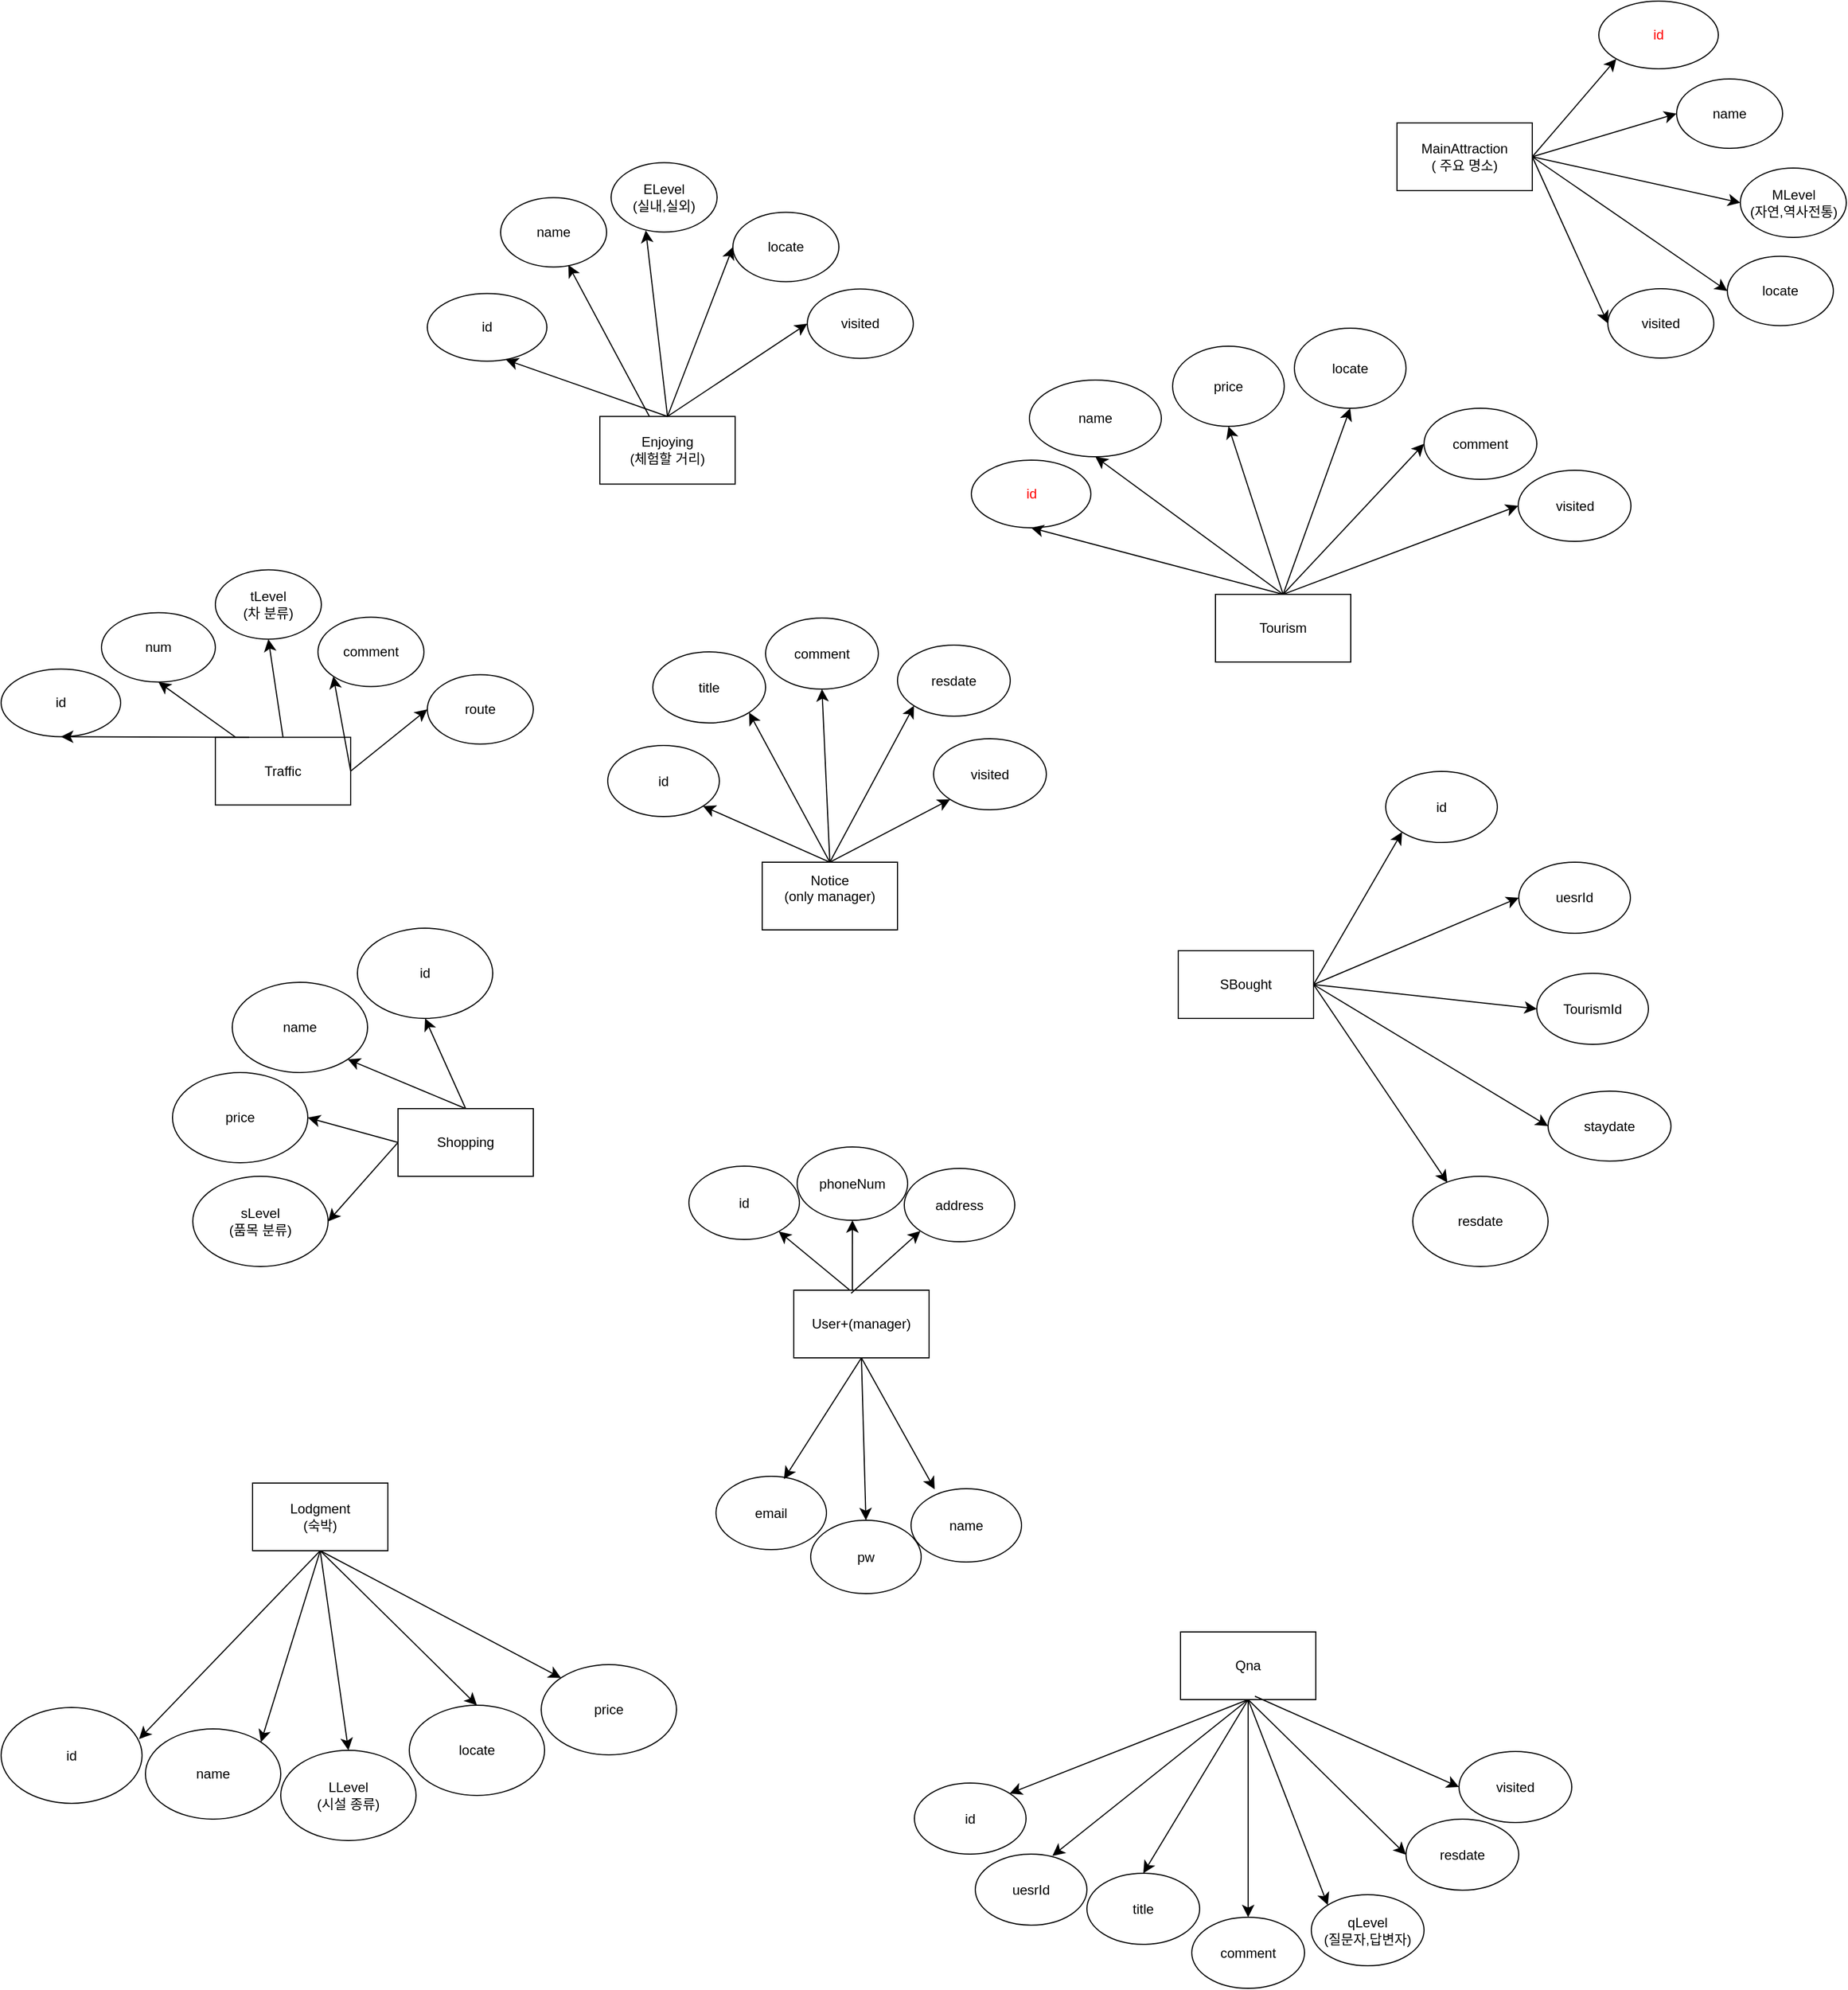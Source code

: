 <mxfile version="24.2.5" type="device">
  <diagram name="페이지-1" id="Rc6oxng_f0L8kg2wAB6o">
    <mxGraphModel dx="1797" dy="2281" grid="0" gridSize="10" guides="1" tooltips="1" connect="1" arrows="1" fold="1" page="0" pageScale="1" pageWidth="827" pageHeight="1169" math="0" shadow="0">
      <root>
        <mxCell id="0" />
        <mxCell id="1" parent="0" />
        <mxCell id="S25MgAnCojjL08_6ieTA-5" value="Qna" style="rounded=0;whiteSpace=wrap;html=1;" parent="1" vertex="1">
          <mxGeometry x="543" y="592" width="120" height="60" as="geometry" />
        </mxCell>
        <mxCell id="S25MgAnCojjL08_6ieTA-6" value="User+(manager)" style="rounded=0;whiteSpace=wrap;html=1;" parent="1" vertex="1">
          <mxGeometry x="200" y="289" width="120" height="60" as="geometry" />
        </mxCell>
        <mxCell id="S25MgAnCojjL08_6ieTA-7" value="&#xa;&lt;span style=&quot;color: rgb(0, 0, 0); font-family: Helvetica; font-size: 12px; font-style: normal; font-variant-ligatures: normal; font-variant-caps: normal; font-weight: 400; letter-spacing: normal; orphans: 2; text-align: center; text-indent: 0px; text-transform: none; widows: 2; word-spacing: 0px; -webkit-text-stroke-width: 0px; white-space: normal; background-color: rgb(255, 255, 255); text-decoration-thickness: initial; text-decoration-style: initial; text-decoration-color: initial; display: inline !important; float: none;&quot;&gt;Notice&lt;/span&gt;&lt;div style=&quot;forced-color-adjust: none; color: rgb(0, 0, 0); font-family: Helvetica; font-size: 12px; font-style: normal; font-variant-ligatures: normal; font-variant-caps: normal; font-weight: 400; letter-spacing: normal; orphans: 2; text-align: center; text-indent: 0px; text-transform: none; widows: 2; word-spacing: 0px; -webkit-text-stroke-width: 0px; white-space: normal; background-color: rgb(255, 255, 255); text-decoration-thickness: initial; text-decoration-style: initial; text-decoration-color: initial;&quot;&gt;(only manager)&lt;/div&gt;&#xa;&#xa;" style="rounded=0;whiteSpace=wrap;html=1;" parent="1" vertex="1">
          <mxGeometry x="172" y="-90.5" width="120" height="60" as="geometry" />
        </mxCell>
        <mxCell id="S25MgAnCojjL08_6ieTA-11" value="MainAttraction&lt;div&gt;( 주요 명소)&lt;/div&gt;" style="rounded=0;whiteSpace=wrap;html=1;" parent="1" vertex="1">
          <mxGeometry x="735" y="-746" width="120" height="60" as="geometry" />
        </mxCell>
        <mxCell id="S25MgAnCojjL08_6ieTA-12" value="Enjoying&lt;div&gt;(체험할 거리)&lt;/div&gt;" style="rounded=0;whiteSpace=wrap;html=1;" parent="1" vertex="1">
          <mxGeometry x="28" y="-485.75" width="120" height="60" as="geometry" />
        </mxCell>
        <mxCell id="S25MgAnCojjL08_6ieTA-13" value="Lodgment&lt;div&gt;(숙박)&lt;/div&gt;" style="rounded=0;whiteSpace=wrap;html=1;" parent="1" vertex="1">
          <mxGeometry x="-280" y="460" width="120" height="60" as="geometry" />
        </mxCell>
        <mxCell id="S25MgAnCojjL08_6ieTA-15" value="Traffic" style="rounded=0;whiteSpace=wrap;html=1;" parent="1" vertex="1">
          <mxGeometry x="-313" y="-201.25" width="120" height="60" as="geometry" />
        </mxCell>
        <mxCell id="S25MgAnCojjL08_6ieTA-16" value="Tourism" style="rounded=0;whiteSpace=wrap;html=1;" parent="1" vertex="1">
          <mxGeometry x="574" y="-328" width="120" height="60" as="geometry" />
        </mxCell>
        <mxCell id="S25MgAnCojjL08_6ieTA-17" value="Shopping" style="rounded=0;whiteSpace=wrap;html=1;" parent="1" vertex="1">
          <mxGeometry x="-151" y="128" width="120" height="60" as="geometry" />
        </mxCell>
        <mxCell id="S25MgAnCojjL08_6ieTA-18" value="email" style="ellipse;whiteSpace=wrap;html=1;" parent="1" vertex="1">
          <mxGeometry x="131" y="454" width="98" height="65" as="geometry" />
        </mxCell>
        <mxCell id="S25MgAnCojjL08_6ieTA-19" value="pw" style="ellipse;whiteSpace=wrap;html=1;" parent="1" vertex="1">
          <mxGeometry x="215" y="493" width="98" height="65" as="geometry" />
        </mxCell>
        <mxCell id="S25MgAnCojjL08_6ieTA-20" value="name" style="ellipse;whiteSpace=wrap;html=1;" parent="1" vertex="1">
          <mxGeometry x="304" y="465" width="98" height="65" as="geometry" />
        </mxCell>
        <mxCell id="S25MgAnCojjL08_6ieTA-21" value="address" style="ellipse;whiteSpace=wrap;html=1;" parent="1" vertex="1">
          <mxGeometry x="298" y="181" width="98" height="65" as="geometry" />
        </mxCell>
        <mxCell id="S25MgAnCojjL08_6ieTA-22" value="id" style="ellipse;whiteSpace=wrap;html=1;" parent="1" vertex="1">
          <mxGeometry x="107" y="179" width="98" height="65" as="geometry" />
        </mxCell>
        <mxCell id="S25MgAnCojjL08_6ieTA-23" value="phoneNum" style="ellipse;whiteSpace=wrap;html=1;" parent="1" vertex="1">
          <mxGeometry x="203" y="162" width="98" height="65" as="geometry" />
        </mxCell>
        <mxCell id="S25MgAnCojjL08_6ieTA-24" value="" style="endArrow=classic;html=1;rounded=0;fontSize=12;startSize=8;endSize=8;curved=1;exitX=0.411;exitY=-0.006;exitDx=0;exitDy=0;exitPerimeter=0;" parent="1" source="S25MgAnCojjL08_6ieTA-6" target="S25MgAnCojjL08_6ieTA-22" edge="1">
          <mxGeometry width="50" height="50" relative="1" as="geometry">
            <mxPoint x="234" y="326" as="sourcePoint" />
            <mxPoint x="284" y="276" as="targetPoint" />
          </mxGeometry>
        </mxCell>
        <mxCell id="S25MgAnCojjL08_6ieTA-25" value="" style="endArrow=classic;html=1;rounded=0;fontSize=12;startSize=8;endSize=8;curved=1;exitX=0.433;exitY=0;exitDx=0;exitDy=0;exitPerimeter=0;entryX=0.5;entryY=1;entryDx=0;entryDy=0;" parent="1" source="S25MgAnCojjL08_6ieTA-6" target="S25MgAnCojjL08_6ieTA-23" edge="1">
          <mxGeometry width="50" height="50" relative="1" as="geometry">
            <mxPoint x="263.93" y="279.93" as="sourcePoint" />
            <mxPoint x="204.93" y="233.93" as="targetPoint" />
          </mxGeometry>
        </mxCell>
        <mxCell id="S25MgAnCojjL08_6ieTA-26" value="" style="endArrow=classic;html=1;rounded=0;fontSize=12;startSize=8;endSize=8;curved=1;exitX=0.424;exitY=0.046;exitDx=0;exitDy=0;exitPerimeter=0;entryX=0;entryY=1;entryDx=0;entryDy=0;" parent="1" source="S25MgAnCojjL08_6ieTA-6" target="S25MgAnCojjL08_6ieTA-21" edge="1">
          <mxGeometry width="50" height="50" relative="1" as="geometry">
            <mxPoint x="279.04" y="289" as="sourcePoint" />
            <mxPoint x="281.04" y="234" as="targetPoint" />
          </mxGeometry>
        </mxCell>
        <mxCell id="S25MgAnCojjL08_6ieTA-27" value="" style="endArrow=classic;html=1;rounded=0;fontSize=12;startSize=8;endSize=8;curved=1;exitX=0.5;exitY=1;exitDx=0;exitDy=0;entryX=0.615;entryY=0.038;entryDx=0;entryDy=0;entryPerimeter=0;" parent="1" source="S25MgAnCojjL08_6ieTA-6" target="S25MgAnCojjL08_6ieTA-18" edge="1">
          <mxGeometry width="50" height="50" relative="1" as="geometry">
            <mxPoint x="277.25" y="424.2" as="sourcePoint" />
            <mxPoint x="215.25" y="372.2" as="targetPoint" />
          </mxGeometry>
        </mxCell>
        <mxCell id="S25MgAnCojjL08_6ieTA-28" value="" style="endArrow=classic;html=1;rounded=0;fontSize=12;startSize=8;endSize=8;curved=1;exitX=0.5;exitY=1;exitDx=0;exitDy=0;entryX=0.5;entryY=0;entryDx=0;entryDy=0;" parent="1" source="S25MgAnCojjL08_6ieTA-6" target="S25MgAnCojjL08_6ieTA-19" edge="1">
          <mxGeometry width="50" height="50" relative="1" as="geometry">
            <mxPoint x="297.73" y="349" as="sourcePoint" />
            <mxPoint x="228.73" y="456" as="targetPoint" />
          </mxGeometry>
        </mxCell>
        <mxCell id="S25MgAnCojjL08_6ieTA-29" value="" style="endArrow=classic;html=1;rounded=0;fontSize=12;startSize=8;endSize=8;curved=1;exitX=0.5;exitY=1;exitDx=0;exitDy=0;entryX=0.214;entryY=0.008;entryDx=0;entryDy=0;entryPerimeter=0;" parent="1" source="S25MgAnCojjL08_6ieTA-6" target="S25MgAnCojjL08_6ieTA-20" edge="1">
          <mxGeometry width="50" height="50" relative="1" as="geometry">
            <mxPoint x="291" y="349" as="sourcePoint" />
            <mxPoint x="295" y="493" as="targetPoint" />
          </mxGeometry>
        </mxCell>
        <mxCell id="S25MgAnCojjL08_6ieTA-30" value="id" style="ellipse;whiteSpace=wrap;html=1;" parent="1" vertex="1">
          <mxGeometry x="-187" y="-32" width="120" height="80" as="geometry" />
        </mxCell>
        <mxCell id="S25MgAnCojjL08_6ieTA-31" value="name" style="ellipse;whiteSpace=wrap;html=1;" parent="1" vertex="1">
          <mxGeometry x="-298" y="16" width="120" height="80" as="geometry" />
        </mxCell>
        <mxCell id="S25MgAnCojjL08_6ieTA-32" value="price" style="ellipse;whiteSpace=wrap;html=1;" parent="1" vertex="1">
          <mxGeometry x="-351" y="96" width="120" height="80" as="geometry" />
        </mxCell>
        <mxCell id="S25MgAnCojjL08_6ieTA-33" value="sLevel&lt;div&gt;(품목 분류)&lt;/div&gt;" style="ellipse;whiteSpace=wrap;html=1;" parent="1" vertex="1">
          <mxGeometry x="-333" y="188" width="120" height="80" as="geometry" />
        </mxCell>
        <mxCell id="S25MgAnCojjL08_6ieTA-34" value="" style="endArrow=classic;html=1;rounded=0;fontSize=12;startSize=8;endSize=8;curved=1;entryX=1;entryY=1;entryDx=0;entryDy=0;exitX=0.5;exitY=0;exitDx=0;exitDy=0;" parent="1" source="S25MgAnCojjL08_6ieTA-17" target="S25MgAnCojjL08_6ieTA-31" edge="1">
          <mxGeometry width="50" height="50" relative="1" as="geometry">
            <mxPoint x="-103" y="125" as="sourcePoint" />
            <mxPoint x="-148" y="216" as="targetPoint" />
          </mxGeometry>
        </mxCell>
        <mxCell id="S25MgAnCojjL08_6ieTA-35" value="" style="endArrow=classic;html=1;rounded=0;fontSize=12;startSize=8;endSize=8;curved=1;exitX=0;exitY=0.5;exitDx=0;exitDy=0;entryX=1;entryY=0.5;entryDx=0;entryDy=0;" parent="1" source="S25MgAnCojjL08_6ieTA-17" target="S25MgAnCojjL08_6ieTA-32" edge="1">
          <mxGeometry width="50" height="50" relative="1" as="geometry">
            <mxPoint x="-124" y="336" as="sourcePoint" />
            <mxPoint x="-187" y="284" as="targetPoint" />
          </mxGeometry>
        </mxCell>
        <mxCell id="S25MgAnCojjL08_6ieTA-37" value="" style="endArrow=classic;html=1;rounded=0;fontSize=12;startSize=8;endSize=8;curved=1;exitX=0;exitY=0.5;exitDx=0;exitDy=0;entryX=1;entryY=0.5;entryDx=0;entryDy=0;" parent="1" source="S25MgAnCojjL08_6ieTA-17" target="S25MgAnCojjL08_6ieTA-33" edge="1">
          <mxGeometry width="50" height="50" relative="1" as="geometry">
            <mxPoint x="-134" y="382" as="sourcePoint" />
            <mxPoint x="-197" y="330" as="targetPoint" />
          </mxGeometry>
        </mxCell>
        <mxCell id="S25MgAnCojjL08_6ieTA-38" value="" style="endArrow=classic;html=1;rounded=0;fontSize=12;startSize=8;endSize=8;curved=1;entryX=0.5;entryY=1;entryDx=0;entryDy=0;exitX=0.5;exitY=0;exitDx=0;exitDy=0;" parent="1" source="S25MgAnCojjL08_6ieTA-17" target="S25MgAnCojjL08_6ieTA-30" edge="1">
          <mxGeometry width="50" height="50" relative="1" as="geometry">
            <mxPoint x="-72" y="121" as="sourcePoint" />
            <mxPoint x="-148" y="216" as="targetPoint" />
          </mxGeometry>
        </mxCell>
        <mxCell id="S25MgAnCojjL08_6ieTA-74" value="id" style="ellipse;whiteSpace=wrap;html=1;" parent="1" vertex="1">
          <mxGeometry x="-503" y="-261.75" width="106" height="60" as="geometry" />
        </mxCell>
        <mxCell id="S25MgAnCojjL08_6ieTA-77" value="num" style="ellipse;whiteSpace=wrap;html=1;" parent="1" vertex="1">
          <mxGeometry x="-414" y="-311.75" width="101" height="61.5" as="geometry" />
        </mxCell>
        <mxCell id="S25MgAnCojjL08_6ieTA-78" value="tLevel&lt;div&gt;(차 분류)&lt;/div&gt;" style="ellipse;whiteSpace=wrap;html=1;" parent="1" vertex="1">
          <mxGeometry x="-313" y="-349.75" width="94" height="61.5" as="geometry" />
        </mxCell>
        <mxCell id="S25MgAnCojjL08_6ieTA-79" value="" style="endArrow=classic;html=1;rounded=0;fontSize=12;startSize=8;endSize=8;curved=1;entryX=0.5;entryY=1;entryDx=0;entryDy=0;exitX=0.25;exitY=0;exitDx=0;exitDy=0;" parent="1" source="S25MgAnCojjL08_6ieTA-15" target="S25MgAnCojjL08_6ieTA-74" edge="1">
          <mxGeometry width="50" height="50" relative="1" as="geometry">
            <mxPoint x="-402" y="-101.25" as="sourcePoint" />
            <mxPoint x="-352" y="-151.25" as="targetPoint" />
          </mxGeometry>
        </mxCell>
        <mxCell id="S25MgAnCojjL08_6ieTA-80" value="" style="endArrow=classic;html=1;rounded=0;fontSize=12;startSize=8;endSize=8;curved=1;entryX=0.5;entryY=1;entryDx=0;entryDy=0;" parent="1" source="S25MgAnCojjL08_6ieTA-15" target="S25MgAnCojjL08_6ieTA-77" edge="1">
          <mxGeometry width="50" height="50" relative="1" as="geometry">
            <mxPoint x="19" y="-207.25" as="sourcePoint" />
            <mxPoint x="-81" y="-241.25" as="targetPoint" />
          </mxGeometry>
        </mxCell>
        <mxCell id="S25MgAnCojjL08_6ieTA-81" value="" style="endArrow=classic;html=1;rounded=0;fontSize=12;startSize=8;endSize=8;curved=1;entryX=0.5;entryY=1;entryDx=0;entryDy=0;exitX=0.5;exitY=0;exitDx=0;exitDy=0;" parent="1" source="S25MgAnCojjL08_6ieTA-15" target="S25MgAnCojjL08_6ieTA-78" edge="1">
          <mxGeometry width="50" height="50" relative="1" as="geometry">
            <mxPoint x="-118.21" y="-182.25" as="sourcePoint" />
            <mxPoint x="-129.21" y="-222.25" as="targetPoint" />
          </mxGeometry>
        </mxCell>
        <mxCell id="S25MgAnCojjL08_6ieTA-82" value="comment" style="ellipse;whiteSpace=wrap;html=1;" parent="1" vertex="1">
          <mxGeometry x="-222" y="-307.75" width="94" height="61.5" as="geometry" />
        </mxCell>
        <mxCell id="S25MgAnCojjL08_6ieTA-83" value="route" style="ellipse;whiteSpace=wrap;html=1;" parent="1" vertex="1">
          <mxGeometry x="-125" y="-256.75" width="94" height="61.5" as="geometry" />
        </mxCell>
        <mxCell id="S25MgAnCojjL08_6ieTA-84" value="" style="endArrow=classic;html=1;rounded=0;fontSize=12;startSize=8;endSize=8;curved=1;entryX=0;entryY=1;entryDx=0;entryDy=0;exitX=1;exitY=0.5;exitDx=0;exitDy=0;" parent="1" source="S25MgAnCojjL08_6ieTA-15" target="S25MgAnCojjL08_6ieTA-82" edge="1">
          <mxGeometry width="50" height="50" relative="1" as="geometry">
            <mxPoint x="-186" y="-85.25" as="sourcePoint" />
            <mxPoint x="-104" y="-121.25" as="targetPoint" />
          </mxGeometry>
        </mxCell>
        <mxCell id="S25MgAnCojjL08_6ieTA-85" value="" style="endArrow=classic;html=1;rounded=0;fontSize=12;startSize=8;endSize=8;curved=1;entryX=0;entryY=0.5;entryDx=0;entryDy=0;exitX=1;exitY=0.5;exitDx=0;exitDy=0;" parent="1" source="S25MgAnCojjL08_6ieTA-15" target="S25MgAnCojjL08_6ieTA-83" edge="1">
          <mxGeometry width="50" height="50" relative="1" as="geometry">
            <mxPoint x="-186" y="-37.25" as="sourcePoint" />
            <mxPoint x="-104" y="-73.25" as="targetPoint" />
          </mxGeometry>
        </mxCell>
        <mxCell id="S25MgAnCojjL08_6ieTA-89" style="edgeStyle=none;curved=1;rounded=0;orthogonalLoop=1;jettySize=auto;html=1;entryX=1;entryY=0.5;entryDx=0;entryDy=0;fontSize=12;startSize=8;endSize=8;" parent="1" source="S25MgAnCojjL08_6ieTA-6" target="S25MgAnCojjL08_6ieTA-6" edge="1">
          <mxGeometry relative="1" as="geometry" />
        </mxCell>
        <mxCell id="S25MgAnCojjL08_6ieTA-100" value="title" style="ellipse;whiteSpace=wrap;html=1;" parent="1" vertex="1">
          <mxGeometry x="460" y="806" width="100" height="63" as="geometry" />
        </mxCell>
        <mxCell id="S25MgAnCojjL08_6ieTA-102" value="id" style="ellipse;whiteSpace=wrap;html=1;" parent="1" vertex="1">
          <mxGeometry x="307" y="726" width="99" height="63" as="geometry" />
        </mxCell>
        <mxCell id="S25MgAnCojjL08_6ieTA-103" value="comment" style="ellipse;whiteSpace=wrap;html=1;" parent="1" vertex="1">
          <mxGeometry x="553" y="845" width="100" height="63" as="geometry" />
        </mxCell>
        <mxCell id="S25MgAnCojjL08_6ieTA-104" value="qLevel&lt;div&gt;(질문자,답변자)&lt;/div&gt;" style="ellipse;whiteSpace=wrap;html=1;" parent="1" vertex="1">
          <mxGeometry x="659" y="825" width="100" height="63" as="geometry" />
        </mxCell>
        <mxCell id="S25MgAnCojjL08_6ieTA-105" value="resdate" style="ellipse;whiteSpace=wrap;html=1;" parent="1" vertex="1">
          <mxGeometry x="743" y="758" width="100" height="63" as="geometry" />
        </mxCell>
        <mxCell id="S25MgAnCojjL08_6ieTA-106" value="visited" style="ellipse;whiteSpace=wrap;html=1;" parent="1" vertex="1">
          <mxGeometry x="790" y="698" width="100" height="63" as="geometry" />
        </mxCell>
        <mxCell id="S25MgAnCojjL08_6ieTA-111" value="name" style="ellipse;whiteSpace=wrap;html=1;" parent="1" vertex="1">
          <mxGeometry x="-375" y="678" width="120" height="80" as="geometry" />
        </mxCell>
        <mxCell id="S25MgAnCojjL08_6ieTA-112" value="LLevel&lt;div&gt;(시설 종류)&lt;/div&gt;" style="ellipse;whiteSpace=wrap;html=1;" parent="1" vertex="1">
          <mxGeometry x="-255" y="697" width="120" height="80" as="geometry" />
        </mxCell>
        <mxCell id="S25MgAnCojjL08_6ieTA-113" value="locate" style="ellipse;whiteSpace=wrap;html=1;" parent="1" vertex="1">
          <mxGeometry x="-141" y="657" width="120" height="80" as="geometry" />
        </mxCell>
        <mxCell id="S25MgAnCojjL08_6ieTA-114" value="id" style="ellipse;whiteSpace=wrap;html=1;" parent="1" vertex="1">
          <mxGeometry x="-503" y="659" width="125" height="85" as="geometry" />
        </mxCell>
        <mxCell id="S25MgAnCojjL08_6ieTA-131" value="" style="endArrow=classic;html=1;rounded=0;fontSize=12;startSize=8;endSize=8;curved=1;exitX=0.5;exitY=1;exitDx=0;exitDy=0;entryX=0.979;entryY=0.329;entryDx=0;entryDy=0;entryPerimeter=0;" parent="1" source="S25MgAnCojjL08_6ieTA-13" target="S25MgAnCojjL08_6ieTA-114" edge="1">
          <mxGeometry width="50" height="50" relative="1" as="geometry">
            <mxPoint x="-389" y="470" as="sourcePoint" />
            <mxPoint x="-339" y="420" as="targetPoint" />
          </mxGeometry>
        </mxCell>
        <mxCell id="S25MgAnCojjL08_6ieTA-132" value="" style="endArrow=classic;html=1;rounded=0;fontSize=12;startSize=8;endSize=8;curved=1;exitX=0.5;exitY=1;exitDx=0;exitDy=0;entryX=1;entryY=0;entryDx=0;entryDy=0;" parent="1" source="S25MgAnCojjL08_6ieTA-13" target="S25MgAnCojjL08_6ieTA-111" edge="1">
          <mxGeometry width="50" height="50" relative="1" as="geometry">
            <mxPoint x="-217.19" y="547.04" as="sourcePoint" />
            <mxPoint x="-349.19" y="594.04" as="targetPoint" />
          </mxGeometry>
        </mxCell>
        <mxCell id="S25MgAnCojjL08_6ieTA-133" value="" style="endArrow=classic;html=1;rounded=0;fontSize=12;startSize=8;endSize=8;curved=1;exitX=0.5;exitY=1;exitDx=0;exitDy=0;entryX=0.5;entryY=0;entryDx=0;entryDy=0;" parent="1" source="S25MgAnCojjL08_6ieTA-13" target="S25MgAnCojjL08_6ieTA-112" edge="1">
          <mxGeometry width="50" height="50" relative="1" as="geometry">
            <mxPoint x="-125" y="567" as="sourcePoint" />
            <mxPoint x="-257" y="614" as="targetPoint" />
          </mxGeometry>
        </mxCell>
        <mxCell id="S25MgAnCojjL08_6ieTA-134" value="" style="endArrow=classic;html=1;rounded=0;fontSize=12;startSize=8;endSize=8;curved=1;exitX=0.5;exitY=1;exitDx=0;exitDy=0;entryX=0.5;entryY=0;entryDx=0;entryDy=0;" parent="1" source="S25MgAnCojjL08_6ieTA-13" target="S25MgAnCojjL08_6ieTA-113" edge="1">
          <mxGeometry width="50" height="50" relative="1" as="geometry">
            <mxPoint x="17" y="567" as="sourcePoint" />
            <mxPoint x="-115" y="614" as="targetPoint" />
          </mxGeometry>
        </mxCell>
        <mxCell id="S25MgAnCojjL08_6ieTA-135" value="price" style="ellipse;whiteSpace=wrap;html=1;" parent="1" vertex="1">
          <mxGeometry x="-24" y="621" width="120" height="80" as="geometry" />
        </mxCell>
        <mxCell id="S25MgAnCojjL08_6ieTA-137" value="" style="endArrow=classic;html=1;rounded=0;fontSize=12;startSize=8;endSize=8;curved=1;exitX=0.5;exitY=1;exitDx=0;exitDy=0;entryX=0;entryY=0;entryDx=0;entryDy=0;" parent="1" source="S25MgAnCojjL08_6ieTA-13" target="S25MgAnCojjL08_6ieTA-135" edge="1">
          <mxGeometry width="50" height="50" relative="1" as="geometry">
            <mxPoint x="-150.5" y="494" as="sourcePoint" />
            <mxPoint x="-11.5" y="631" as="targetPoint" />
          </mxGeometry>
        </mxCell>
        <mxCell id="S25MgAnCojjL08_6ieTA-138" value="" style="endArrow=classic;html=1;rounded=0;fontSize=12;startSize=8;endSize=8;curved=1;exitX=0.5;exitY=1;exitDx=0;exitDy=0;entryX=1;entryY=0;entryDx=0;entryDy=0;" parent="1" source="S25MgAnCojjL08_6ieTA-5" target="S25MgAnCojjL08_6ieTA-102" edge="1">
          <mxGeometry width="50" height="50" relative="1" as="geometry">
            <mxPoint x="300" y="646" as="sourcePoint" />
            <mxPoint x="350" y="596" as="targetPoint" />
          </mxGeometry>
        </mxCell>
        <mxCell id="S25MgAnCojjL08_6ieTA-139" value="" style="endArrow=classic;html=1;rounded=0;fontSize=12;startSize=8;endSize=8;curved=1;exitX=0.5;exitY=1;exitDx=0;exitDy=0;entryX=0.5;entryY=0;entryDx=0;entryDy=0;" parent="1" source="S25MgAnCojjL08_6ieTA-5" target="S25MgAnCojjL08_6ieTA-100" edge="1">
          <mxGeometry width="50" height="50" relative="1" as="geometry">
            <mxPoint x="649.06" y="661" as="sourcePoint" />
            <mxPoint x="554.06" y="744" as="targetPoint" />
          </mxGeometry>
        </mxCell>
        <mxCell id="S25MgAnCojjL08_6ieTA-140" value="" style="endArrow=classic;html=1;rounded=0;fontSize=12;startSize=8;endSize=8;curved=1;exitX=0.5;exitY=1;exitDx=0;exitDy=0;entryX=0.5;entryY=0;entryDx=0;entryDy=0;" parent="1" source="S25MgAnCojjL08_6ieTA-5" target="S25MgAnCojjL08_6ieTA-103" edge="1">
          <mxGeometry width="50" height="50" relative="1" as="geometry">
            <mxPoint x="720" y="664" as="sourcePoint" />
            <mxPoint x="625" y="747" as="targetPoint" />
          </mxGeometry>
        </mxCell>
        <mxCell id="S25MgAnCojjL08_6ieTA-141" value="" style="endArrow=classic;html=1;rounded=0;fontSize=12;startSize=8;endSize=8;curved=1;exitX=0.5;exitY=1;exitDx=0;exitDy=0;entryX=0;entryY=0;entryDx=0;entryDy=0;" parent="1" source="S25MgAnCojjL08_6ieTA-5" target="S25MgAnCojjL08_6ieTA-104" edge="1">
          <mxGeometry width="50" height="50" relative="1" as="geometry">
            <mxPoint x="689" y="647" as="sourcePoint" />
            <mxPoint x="596" y="801" as="targetPoint" />
          </mxGeometry>
        </mxCell>
        <mxCell id="S25MgAnCojjL08_6ieTA-142" value="" style="endArrow=classic;html=1;rounded=0;fontSize=12;startSize=8;endSize=8;curved=1;exitX=0.5;exitY=1;exitDx=0;exitDy=0;entryX=0;entryY=0.5;entryDx=0;entryDy=0;" parent="1" source="S25MgAnCojjL08_6ieTA-5" target="S25MgAnCojjL08_6ieTA-105" edge="1">
          <mxGeometry width="50" height="50" relative="1" as="geometry">
            <mxPoint x="805" y="579" as="sourcePoint" />
            <mxPoint x="712" y="733" as="targetPoint" />
          </mxGeometry>
        </mxCell>
        <mxCell id="S25MgAnCojjL08_6ieTA-143" value="" style="endArrow=classic;html=1;rounded=0;fontSize=12;startSize=8;endSize=8;curved=1;entryX=0;entryY=0.5;entryDx=0;entryDy=0;" parent="1" target="S25MgAnCojjL08_6ieTA-106" edge="1">
          <mxGeometry width="50" height="50" relative="1" as="geometry">
            <mxPoint x="609" y="649" as="sourcePoint" />
            <mxPoint x="736" y="558" as="targetPoint" />
          </mxGeometry>
        </mxCell>
        <mxCell id="S25MgAnCojjL08_6ieTA-144" value="uesrId" style="ellipse;whiteSpace=wrap;html=1;" parent="1" vertex="1">
          <mxGeometry x="361" y="789" width="99" height="63" as="geometry" />
        </mxCell>
        <mxCell id="S25MgAnCojjL08_6ieTA-145" value="" style="endArrow=classic;html=1;rounded=0;fontSize=12;startSize=8;endSize=8;curved=1;exitX=0.5;exitY=1;exitDx=0;exitDy=0;entryX=0.691;entryY=0.025;entryDx=0;entryDy=0;entryPerimeter=0;" parent="1" source="S25MgAnCojjL08_6ieTA-5" target="S25MgAnCojjL08_6ieTA-144" edge="1">
          <mxGeometry width="50" height="50" relative="1" as="geometry">
            <mxPoint x="579.06" y="606.5" as="sourcePoint" />
            <mxPoint x="368.06" y="690.5" as="targetPoint" />
          </mxGeometry>
        </mxCell>
        <mxCell id="S25MgAnCojjL08_6ieTA-148" value="&lt;font color=&quot;#ff0000&quot;&gt;id&lt;/font&gt;" style="ellipse;whiteSpace=wrap;html=1;" parent="1" vertex="1">
          <mxGeometry x="914" y="-854" width="106" height="60" as="geometry" />
        </mxCell>
        <mxCell id="S25MgAnCojjL08_6ieTA-149" value="name" style="ellipse;whiteSpace=wrap;html=1;" parent="1" vertex="1">
          <mxGeometry x="983" y="-785" width="94" height="61.5" as="geometry" />
        </mxCell>
        <mxCell id="S25MgAnCojjL08_6ieTA-150" value="locate" style="ellipse;whiteSpace=wrap;html=1;" parent="1" vertex="1">
          <mxGeometry x="1028" y="-627.75" width="94" height="61.5" as="geometry" />
        </mxCell>
        <mxCell id="S25MgAnCojjL08_6ieTA-151" value="visited" style="ellipse;whiteSpace=wrap;html=1;" parent="1" vertex="1">
          <mxGeometry x="922" y="-599" width="94" height="61.5" as="geometry" />
        </mxCell>
        <mxCell id="S25MgAnCojjL08_6ieTA-152" value="" style="endArrow=classic;html=1;rounded=0;fontSize=12;startSize=8;endSize=8;curved=1;entryX=0;entryY=0.5;entryDx=0;entryDy=0;exitX=1;exitY=0.5;exitDx=0;exitDy=0;" parent="1" source="S25MgAnCojjL08_6ieTA-11" target="S25MgAnCojjL08_6ieTA-151" edge="1">
          <mxGeometry width="50" height="50" relative="1" as="geometry">
            <mxPoint x="807" y="-544" as="sourcePoint" />
            <mxPoint x="857" y="-594" as="targetPoint" />
          </mxGeometry>
        </mxCell>
        <mxCell id="S25MgAnCojjL08_6ieTA-153" value="" style="endArrow=classic;html=1;rounded=0;fontSize=12;startSize=8;endSize=8;curved=1;entryX=0;entryY=0.5;entryDx=0;entryDy=0;exitX=1;exitY=0.5;exitDx=0;exitDy=0;" parent="1" source="S25MgAnCojjL08_6ieTA-11" target="S25MgAnCojjL08_6ieTA-150" edge="1">
          <mxGeometry width="50" height="50" relative="1" as="geometry">
            <mxPoint x="955.5" y="-978" as="sourcePoint" />
            <mxPoint x="1062.5" y="-871" as="targetPoint" />
          </mxGeometry>
        </mxCell>
        <mxCell id="S25MgAnCojjL08_6ieTA-154" value="" style="endArrow=classic;html=1;rounded=0;fontSize=12;startSize=8;endSize=8;curved=1;entryX=0;entryY=0.5;entryDx=0;entryDy=0;exitX=1;exitY=0.5;exitDx=0;exitDy=0;" parent="1" source="S25MgAnCojjL08_6ieTA-11" target="S25MgAnCojjL08_6ieTA-149" edge="1">
          <mxGeometry width="50" height="50" relative="1" as="geometry">
            <mxPoint x="848" y="-948" as="sourcePoint" />
            <mxPoint x="955" y="-841" as="targetPoint" />
          </mxGeometry>
        </mxCell>
        <mxCell id="S25MgAnCojjL08_6ieTA-155" value="" style="endArrow=classic;html=1;rounded=0;fontSize=12;startSize=8;endSize=8;curved=1;entryX=0;entryY=1;entryDx=0;entryDy=0;exitX=1;exitY=0.5;exitDx=0;exitDy=0;" parent="1" source="S25MgAnCojjL08_6ieTA-11" target="S25MgAnCojjL08_6ieTA-148" edge="1">
          <mxGeometry width="50" height="50" relative="1" as="geometry">
            <mxPoint x="735" y="-912" as="sourcePoint" />
            <mxPoint x="842" y="-805" as="targetPoint" />
          </mxGeometry>
        </mxCell>
        <mxCell id="S25MgAnCojjL08_6ieTA-156" value="MLevel&lt;div&gt;(자연,역사전통)&lt;/div&gt;" style="ellipse;whiteSpace=wrap;html=1;" parent="1" vertex="1">
          <mxGeometry x="1039.5" y="-706" width="94" height="61.5" as="geometry" />
        </mxCell>
        <mxCell id="S25MgAnCojjL08_6ieTA-157" value="" style="endArrow=classic;html=1;rounded=0;fontSize=12;startSize=8;endSize=8;curved=1;entryX=0;entryY=0.5;entryDx=0;entryDy=0;exitX=1;exitY=0.5;exitDx=0;exitDy=0;" parent="1" source="S25MgAnCojjL08_6ieTA-11" target="S25MgAnCojjL08_6ieTA-156" edge="1">
          <mxGeometry width="50" height="50" relative="1" as="geometry">
            <mxPoint x="804.5" y="-696.0" as="sourcePoint" />
            <mxPoint x="1011.5" y="-762" as="targetPoint" />
          </mxGeometry>
        </mxCell>
        <mxCell id="S25MgAnCojjL08_6ieTA-158" value="id" style="ellipse;whiteSpace=wrap;html=1;" parent="1" vertex="1">
          <mxGeometry x="-125" y="-594.75" width="106" height="60" as="geometry" />
        </mxCell>
        <mxCell id="S25MgAnCojjL08_6ieTA-159" value="name" style="ellipse;whiteSpace=wrap;html=1;" parent="1" vertex="1">
          <mxGeometry x="-60" y="-679.75" width="94" height="61.5" as="geometry" />
        </mxCell>
        <mxCell id="S25MgAnCojjL08_6ieTA-160" value="ELevel&lt;div&gt;(실내,실외)&lt;/div&gt;" style="ellipse;whiteSpace=wrap;html=1;" parent="1" vertex="1">
          <mxGeometry x="38" y="-710.75" width="94" height="61.5" as="geometry" />
        </mxCell>
        <mxCell id="S25MgAnCojjL08_6ieTA-161" value="locate" style="ellipse;whiteSpace=wrap;html=1;" parent="1" vertex="1">
          <mxGeometry x="146" y="-666.75" width="94" height="61.5" as="geometry" />
        </mxCell>
        <mxCell id="S25MgAnCojjL08_6ieTA-163" value="visited" style="ellipse;whiteSpace=wrap;html=1;" parent="1" vertex="1">
          <mxGeometry x="212" y="-598.75" width="94" height="61.5" as="geometry" />
        </mxCell>
        <mxCell id="S25MgAnCojjL08_6ieTA-164" value="" style="endArrow=classic;html=1;rounded=0;fontSize=12;startSize=8;endSize=8;curved=1;entryX=0.657;entryY=0.978;entryDx=0;entryDy=0;entryPerimeter=0;exitX=0.5;exitY=0;exitDx=0;exitDy=0;" parent="1" source="S25MgAnCojjL08_6ieTA-12" target="S25MgAnCojjL08_6ieTA-158" edge="1">
          <mxGeometry width="50" height="50" relative="1" as="geometry">
            <mxPoint x="1" y="-307.75" as="sourcePoint" />
            <mxPoint x="51" y="-357.75" as="targetPoint" />
          </mxGeometry>
        </mxCell>
        <mxCell id="S25MgAnCojjL08_6ieTA-165" value="" style="endArrow=classic;html=1;rounded=0;fontSize=12;startSize=8;endSize=8;curved=1;entryX=0.639;entryY=0.97;entryDx=0;entryDy=0;entryPerimeter=0;" parent="1" source="S25MgAnCojjL08_6ieTA-12" target="S25MgAnCojjL08_6ieTA-159" edge="1">
          <mxGeometry width="50" height="50" relative="1" as="geometry">
            <mxPoint x="364" y="-552.75" as="sourcePoint" />
            <mxPoint x="270" y="-604.75" as="targetPoint" />
          </mxGeometry>
        </mxCell>
        <mxCell id="S25MgAnCojjL08_6ieTA-166" value="" style="endArrow=classic;html=1;rounded=0;fontSize=12;startSize=8;endSize=8;curved=1;entryX=0;entryY=0.5;entryDx=0;entryDy=0;exitX=0.5;exitY=0;exitDx=0;exitDy=0;" parent="1" source="S25MgAnCojjL08_6ieTA-12" target="S25MgAnCojjL08_6ieTA-163" edge="1">
          <mxGeometry width="50" height="50" relative="1" as="geometry">
            <mxPoint x="443" y="-605.75" as="sourcePoint" />
            <mxPoint x="349" y="-657.75" as="targetPoint" />
          </mxGeometry>
        </mxCell>
        <mxCell id="S25MgAnCojjL08_6ieTA-167" value="" style="endArrow=classic;html=1;rounded=0;fontSize=12;startSize=8;endSize=8;curved=1;entryX=0;entryY=0.5;entryDx=0;entryDy=0;exitX=0.5;exitY=0;exitDx=0;exitDy=0;" parent="1" source="S25MgAnCojjL08_6ieTA-12" target="S25MgAnCojjL08_6ieTA-161" edge="1">
          <mxGeometry width="50" height="50" relative="1" as="geometry">
            <mxPoint x="451" y="-568" as="sourcePoint" />
            <mxPoint x="357" y="-620" as="targetPoint" />
          </mxGeometry>
        </mxCell>
        <mxCell id="S25MgAnCojjL08_6ieTA-168" value="" style="endArrow=classic;html=1;rounded=0;fontSize=12;startSize=8;endSize=8;curved=1;entryX=0.327;entryY=0.976;entryDx=0;entryDy=0;entryPerimeter=0;exitX=0.5;exitY=0;exitDx=0;exitDy=0;" parent="1" source="S25MgAnCojjL08_6ieTA-12" target="S25MgAnCojjL08_6ieTA-160" edge="1">
          <mxGeometry width="50" height="50" relative="1" as="geometry">
            <mxPoint x="462" y="-535.25" as="sourcePoint" />
            <mxPoint x="368" y="-587.25" as="targetPoint" />
          </mxGeometry>
        </mxCell>
        <mxCell id="S25MgAnCojjL08_6ieTA-169" value="comment" style="ellipse;whiteSpace=wrap;html=1;" parent="1" vertex="1">
          <mxGeometry x="175" y="-307" width="100" height="63" as="geometry" />
        </mxCell>
        <mxCell id="S25MgAnCojjL08_6ieTA-170" value="title" style="ellipse;whiteSpace=wrap;html=1;" parent="1" vertex="1">
          <mxGeometry x="75" y="-277" width="100" height="63" as="geometry" />
        </mxCell>
        <mxCell id="S25MgAnCojjL08_6ieTA-171" value="id" style="ellipse;whiteSpace=wrap;html=1;" parent="1" vertex="1">
          <mxGeometry x="35" y="-194" width="99" height="63" as="geometry" />
        </mxCell>
        <mxCell id="S25MgAnCojjL08_6ieTA-172" value="resdate" style="ellipse;whiteSpace=wrap;html=1;" parent="1" vertex="1">
          <mxGeometry x="292" y="-283" width="100" height="63" as="geometry" />
        </mxCell>
        <mxCell id="S25MgAnCojjL08_6ieTA-173" value="visited" style="ellipse;whiteSpace=wrap;html=1;" parent="1" vertex="1">
          <mxGeometry x="324" y="-200" width="100" height="63" as="geometry" />
        </mxCell>
        <mxCell id="S25MgAnCojjL08_6ieTA-174" value="" style="endArrow=classic;html=1;rounded=0;fontSize=12;startSize=8;endSize=8;curved=1;entryX=1;entryY=1;entryDx=0;entryDy=0;exitX=0.5;exitY=0;exitDx=0;exitDy=0;" parent="1" source="S25MgAnCojjL08_6ieTA-7" target="S25MgAnCojjL08_6ieTA-171" edge="1">
          <mxGeometry width="50" height="50" relative="1" as="geometry">
            <mxPoint x="164" y="42" as="sourcePoint" />
            <mxPoint x="214" y="-8" as="targetPoint" />
          </mxGeometry>
        </mxCell>
        <mxCell id="S25MgAnCojjL08_6ieTA-177" value="" style="endArrow=classic;html=1;rounded=0;fontSize=12;startSize=8;endSize=8;curved=1;entryX=1;entryY=1;entryDx=0;entryDy=0;exitX=0.5;exitY=0;exitDx=0;exitDy=0;" parent="1" source="S25MgAnCojjL08_6ieTA-7" target="S25MgAnCojjL08_6ieTA-170" edge="1">
          <mxGeometry width="50" height="50" relative="1" as="geometry">
            <mxPoint x="269" y="-139" as="sourcePoint" />
            <mxPoint x="263" y="-206" as="targetPoint" />
          </mxGeometry>
        </mxCell>
        <mxCell id="S25MgAnCojjL08_6ieTA-178" value="" style="endArrow=classic;html=1;rounded=0;fontSize=12;startSize=8;endSize=8;curved=1;entryX=0.5;entryY=1;entryDx=0;entryDy=0;exitX=0.5;exitY=0;exitDx=0;exitDy=0;" parent="1" source="S25MgAnCojjL08_6ieTA-7" target="S25MgAnCojjL08_6ieTA-169" edge="1">
          <mxGeometry width="50" height="50" relative="1" as="geometry">
            <mxPoint x="260.4" y="-100.22" as="sourcePoint" />
            <mxPoint x="189.4" y="-234.22" as="targetPoint" />
          </mxGeometry>
        </mxCell>
        <mxCell id="S25MgAnCojjL08_6ieTA-179" value="" style="endArrow=classic;html=1;rounded=0;fontSize=12;startSize=8;endSize=8;curved=1;entryX=0;entryY=1;entryDx=0;entryDy=0;exitX=0.5;exitY=0;exitDx=0;exitDy=0;" parent="1" source="S25MgAnCojjL08_6ieTA-7" target="S25MgAnCojjL08_6ieTA-172" edge="1">
          <mxGeometry width="50" height="50" relative="1" as="geometry">
            <mxPoint x="313" y="-60" as="sourcePoint" />
            <mxPoint x="242" y="-194" as="targetPoint" />
          </mxGeometry>
        </mxCell>
        <mxCell id="S25MgAnCojjL08_6ieTA-180" value="" style="endArrow=classic;html=1;rounded=0;fontSize=12;startSize=8;endSize=8;curved=1;entryX=0;entryY=1;entryDx=0;entryDy=0;exitX=0.5;exitY=0;exitDx=0;exitDy=0;" parent="1" source="S25MgAnCojjL08_6ieTA-7" target="S25MgAnCojjL08_6ieTA-173" edge="1">
          <mxGeometry width="50" height="50" relative="1" as="geometry">
            <mxPoint x="348" y="17" as="sourcePoint" />
            <mxPoint x="277" y="-117" as="targetPoint" />
          </mxGeometry>
        </mxCell>
        <mxCell id="S25MgAnCojjL08_6ieTA-181" value="&lt;font color=&quot;#ff0000&quot;&gt;id&lt;/font&gt;" style="ellipse;whiteSpace=wrap;html=1;" parent="1" vertex="1">
          <mxGeometry x="357.5" y="-447" width="106" height="60" as="geometry" />
        </mxCell>
        <mxCell id="S25MgAnCojjL08_6ieTA-188" value="visited" style="ellipse;whiteSpace=wrap;html=1;" parent="1" vertex="1">
          <mxGeometry x="842.5" y="-438" width="100" height="63" as="geometry" />
        </mxCell>
        <mxCell id="S25MgAnCojjL08_6ieTA-189" value="SBought" style="rounded=0;whiteSpace=wrap;html=1;" parent="1" vertex="1">
          <mxGeometry x="541" y="-12" width="120" height="60" as="geometry" />
        </mxCell>
        <mxCell id="S25MgAnCojjL08_6ieTA-191" value="id" style="ellipse;whiteSpace=wrap;html=1;" parent="1" vertex="1">
          <mxGeometry x="725" y="-171" width="99" height="63" as="geometry" />
        </mxCell>
        <mxCell id="S25MgAnCojjL08_6ieTA-192" value="uesrId" style="ellipse;whiteSpace=wrap;html=1;" parent="1" vertex="1">
          <mxGeometry x="843" y="-90.5" width="99" height="63" as="geometry" />
        </mxCell>
        <mxCell id="S25MgAnCojjL08_6ieTA-193" value="TourismId" style="ellipse;whiteSpace=wrap;html=1;" parent="1" vertex="1">
          <mxGeometry x="859" y="8" width="99" height="63" as="geometry" />
        </mxCell>
        <mxCell id="S25MgAnCojjL08_6ieTA-194" value="staydate" style="ellipse;whiteSpace=wrap;html=1;" parent="1" vertex="1">
          <mxGeometry x="869" y="112.5" width="109" height="62" as="geometry" />
        </mxCell>
        <mxCell id="S25MgAnCojjL08_6ieTA-195" value="resdate" style="ellipse;whiteSpace=wrap;html=1;" parent="1" vertex="1">
          <mxGeometry x="749" y="188" width="120" height="80" as="geometry" />
        </mxCell>
        <mxCell id="S25MgAnCojjL08_6ieTA-205" value="" style="endArrow=classic;html=1;rounded=0;fontSize=12;startSize=8;endSize=8;curved=1;exitX=1;exitY=0.5;exitDx=0;exitDy=0;entryX=0.256;entryY=0.07;entryDx=0;entryDy=0;entryPerimeter=0;" parent="1" source="S25MgAnCojjL08_6ieTA-189" target="S25MgAnCojjL08_6ieTA-195" edge="1">
          <mxGeometry width="50" height="50" relative="1" as="geometry">
            <mxPoint x="684" y="59" as="sourcePoint" />
            <mxPoint x="671" y="124" as="targetPoint" />
          </mxGeometry>
        </mxCell>
        <mxCell id="S25MgAnCojjL08_6ieTA-206" value="" style="endArrow=classic;html=1;rounded=0;fontSize=12;startSize=8;endSize=8;curved=1;exitX=1;exitY=0.5;exitDx=0;exitDy=0;entryX=0;entryY=1;entryDx=0;entryDy=0;" parent="1" source="S25MgAnCojjL08_6ieTA-189" target="S25MgAnCojjL08_6ieTA-191" edge="1">
          <mxGeometry width="50" height="50" relative="1" as="geometry">
            <mxPoint x="690" y="-30.5" as="sourcePoint" />
            <mxPoint x="701" y="-102.5" as="targetPoint" />
          </mxGeometry>
        </mxCell>
        <mxCell id="S25MgAnCojjL08_6ieTA-207" value="" style="endArrow=classic;html=1;rounded=0;fontSize=12;startSize=8;endSize=8;curved=1;exitX=1;exitY=0.5;exitDx=0;exitDy=0;entryX=0;entryY=0.5;entryDx=0;entryDy=0;" parent="1" source="S25MgAnCojjL08_6ieTA-189" target="S25MgAnCojjL08_6ieTA-192" edge="1">
          <mxGeometry width="50" height="50" relative="1" as="geometry">
            <mxPoint x="686" y="57.34" as="sourcePoint" />
            <mxPoint x="764" y="-77.66" as="targetPoint" />
          </mxGeometry>
        </mxCell>
        <mxCell id="S25MgAnCojjL08_6ieTA-208" value="" style="endArrow=classic;html=1;rounded=0;fontSize=12;startSize=8;endSize=8;curved=1;exitX=1;exitY=0.5;exitDx=0;exitDy=0;entryX=0;entryY=0.5;entryDx=0;entryDy=0;" parent="1" source="S25MgAnCojjL08_6ieTA-189" target="S25MgAnCojjL08_6ieTA-193" edge="1">
          <mxGeometry width="50" height="50" relative="1" as="geometry">
            <mxPoint x="721" y="97" as="sourcePoint" />
            <mxPoint x="799" y="-38" as="targetPoint" />
          </mxGeometry>
        </mxCell>
        <mxCell id="S25MgAnCojjL08_6ieTA-209" value="" style="endArrow=classic;html=1;rounded=0;fontSize=12;startSize=8;endSize=8;curved=1;exitX=1;exitY=0.5;exitDx=0;exitDy=0;entryX=0;entryY=0.5;entryDx=0;entryDy=0;" parent="1" source="S25MgAnCojjL08_6ieTA-189" target="S25MgAnCojjL08_6ieTA-194" edge="1">
          <mxGeometry width="50" height="50" relative="1" as="geometry">
            <mxPoint x="765" y="147" as="sourcePoint" />
            <mxPoint x="843" y="12" as="targetPoint" />
          </mxGeometry>
        </mxCell>
        <mxCell id="S25MgAnCojjL08_6ieTA-214" value="name" style="ellipse;whiteSpace=wrap;html=1;" parent="1" vertex="1">
          <mxGeometry x="409" y="-518" width="117" height="68" as="geometry" />
        </mxCell>
        <mxCell id="S25MgAnCojjL08_6ieTA-215" value="price" style="ellipse;whiteSpace=wrap;html=1;" parent="1" vertex="1">
          <mxGeometry x="536" y="-548" width="99" height="71" as="geometry" />
        </mxCell>
        <mxCell id="S25MgAnCojjL08_6ieTA-217" value="" style="endArrow=classic;html=1;rounded=0;fontSize=12;startSize=8;endSize=8;curved=1;entryX=0.5;entryY=1;entryDx=0;entryDy=0;exitX=0.5;exitY=0;exitDx=0;exitDy=0;" parent="1" source="S25MgAnCojjL08_6ieTA-16" target="S25MgAnCojjL08_6ieTA-215" edge="1">
          <mxGeometry width="50" height="50" relative="1" as="geometry">
            <mxPoint x="725" y="-566.25" as="sourcePoint" />
            <mxPoint x="840" y="-491.25" as="targetPoint" />
          </mxGeometry>
        </mxCell>
        <mxCell id="S25MgAnCojjL08_6ieTA-218" value="" style="endArrow=classic;html=1;rounded=0;fontSize=12;startSize=8;endSize=8;curved=1;entryX=0.5;entryY=1;entryDx=0;entryDy=0;exitX=0.5;exitY=0;exitDx=0;exitDy=0;" parent="1" source="S25MgAnCojjL08_6ieTA-16" target="S25MgAnCojjL08_6ieTA-214" edge="1">
          <mxGeometry width="50" height="50" relative="1" as="geometry">
            <mxPoint x="805" y="-316" as="sourcePoint" />
            <mxPoint x="920" y="-241" as="targetPoint" />
          </mxGeometry>
        </mxCell>
        <mxCell id="S25MgAnCojjL08_6ieTA-219" value="" style="endArrow=classic;html=1;rounded=0;fontSize=12;startSize=8;endSize=8;curved=1;entryX=0;entryY=0.5;entryDx=0;entryDy=0;exitX=0.5;exitY=0;exitDx=0;exitDy=0;" parent="1" source="S25MgAnCojjL08_6ieTA-16" target="S25MgAnCojjL08_6ieTA-188" edge="1">
          <mxGeometry width="50" height="50" relative="1" as="geometry">
            <mxPoint x="890" y="-372" as="sourcePoint" />
            <mxPoint x="1005" y="-297" as="targetPoint" />
          </mxGeometry>
        </mxCell>
        <mxCell id="S25MgAnCojjL08_6ieTA-220" value="" style="endArrow=classic;html=1;rounded=0;fontSize=12;startSize=8;endSize=8;curved=1;entryX=0.5;entryY=1;entryDx=0;entryDy=0;exitX=0.5;exitY=0;exitDx=0;exitDy=0;" parent="1" source="S25MgAnCojjL08_6ieTA-16" target="S25MgAnCojjL08_6ieTA-181" edge="1">
          <mxGeometry width="50" height="50" relative="1" as="geometry">
            <mxPoint x="483.5" y="-248" as="sourcePoint" />
            <mxPoint x="482.5" y="-328" as="targetPoint" />
          </mxGeometry>
        </mxCell>
        <mxCell id="S25MgAnCojjL08_6ieTA-221" value="locate" style="ellipse;whiteSpace=wrap;html=1;" parent="1" vertex="1">
          <mxGeometry x="644" y="-564" width="99" height="71" as="geometry" />
        </mxCell>
        <mxCell id="S25MgAnCojjL08_6ieTA-222" value="" style="endArrow=classic;html=1;rounded=0;fontSize=12;startSize=8;endSize=8;curved=1;entryX=0.5;entryY=1;entryDx=0;entryDy=0;exitX=0.5;exitY=0;exitDx=0;exitDy=0;" parent="1" source="S25MgAnCojjL08_6ieTA-16" target="S25MgAnCojjL08_6ieTA-221" edge="1">
          <mxGeometry width="50" height="50" relative="1" as="geometry">
            <mxPoint x="705" y="-309.5" as="sourcePoint" />
            <mxPoint x="771" y="-444.5" as="targetPoint" />
          </mxGeometry>
        </mxCell>
        <mxCell id="S25MgAnCojjL08_6ieTA-223" value="comment" style="ellipse;whiteSpace=wrap;html=1;" parent="1" vertex="1">
          <mxGeometry x="759" y="-493" width="100" height="63" as="geometry" />
        </mxCell>
        <mxCell id="S25MgAnCojjL08_6ieTA-224" value="" style="endArrow=classic;html=1;rounded=0;fontSize=12;startSize=8;endSize=8;curved=1;entryX=0;entryY=0.5;entryDx=0;entryDy=0;exitX=0.5;exitY=0;exitDx=0;exitDy=0;" parent="1" source="S25MgAnCojjL08_6ieTA-16" target="S25MgAnCojjL08_6ieTA-223" edge="1">
          <mxGeometry width="50" height="50" relative="1" as="geometry">
            <mxPoint x="715" y="-329.72" as="sourcePoint" />
            <mxPoint x="839" y="-417.72" as="targetPoint" />
          </mxGeometry>
        </mxCell>
      </root>
    </mxGraphModel>
  </diagram>
</mxfile>
